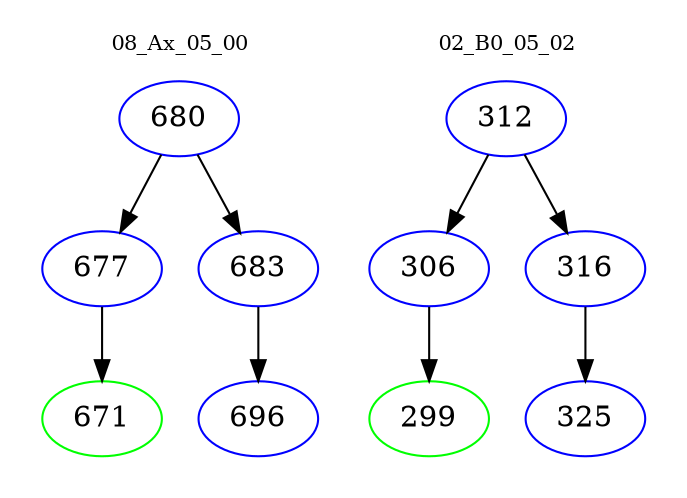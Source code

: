 digraph{
subgraph cluster_0 {
color = white
label = "08_Ax_05_00";
fontsize=10;
T0_680 [label="680", color="blue"]
T0_680 -> T0_677 [color="black"]
T0_677 [label="677", color="blue"]
T0_677 -> T0_671 [color="black"]
T0_671 [label="671", color="green"]
T0_680 -> T0_683 [color="black"]
T0_683 [label="683", color="blue"]
T0_683 -> T0_696 [color="black"]
T0_696 [label="696", color="blue"]
}
subgraph cluster_1 {
color = white
label = "02_B0_05_02";
fontsize=10;
T1_312 [label="312", color="blue"]
T1_312 -> T1_306 [color="black"]
T1_306 [label="306", color="blue"]
T1_306 -> T1_299 [color="black"]
T1_299 [label="299", color="green"]
T1_312 -> T1_316 [color="black"]
T1_316 [label="316", color="blue"]
T1_316 -> T1_325 [color="black"]
T1_325 [label="325", color="blue"]
}
}
